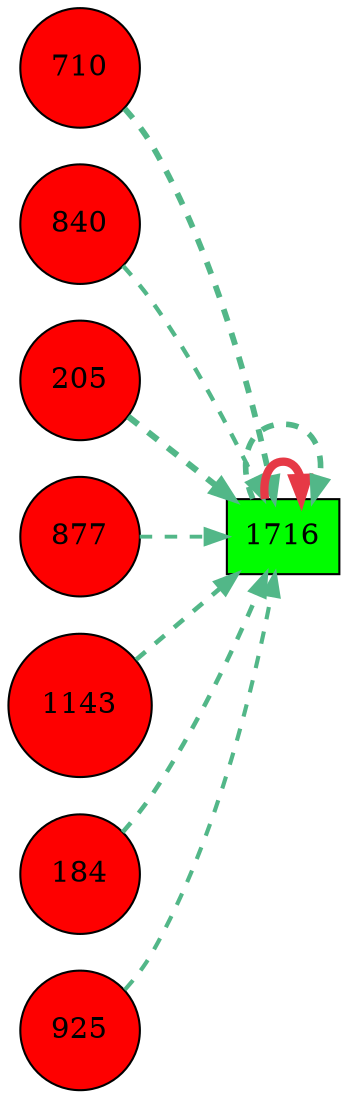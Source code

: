 digraph G{
rankdir=LR;
710 [style=filled, shape=circle, fillcolor="#fe0000", label="710"];
840 [style=filled, shape=circle, fillcolor="#fe0000", label="840"];
205 [style=filled, shape=circle, fillcolor="#fe0000", label="205"];
877 [style=filled, shape=circle, fillcolor="#fe0000", label="877"];
1716 [style=filled, shape=box, fillcolor="#01fd00", label="1716"];
1143 [style=filled, shape=circle, fillcolor="#fe0000", label="1143"];
184 [style=filled, shape=circle, fillcolor="#fe0000", label="184"];
925 [style=filled, shape=circle, fillcolor="#fe0000", label="925"];
1716 -> 1716 [color="#e63946",penwidth=4.00];
205 -> 1716 [color="#52b788",style=dashed,penwidth=3.00];
710 -> 1716 [color="#52b788",style=dashed,penwidth=2.80];
1716 -> 1716 [color="#52b788",style=dashed,penwidth=2.71];
1143 -> 1716 [color="#52b788",style=dashed,penwidth=2.20];
184 -> 1716 [color="#52b788",style=dashed,penwidth=2.18];
840 -> 1716 [color="#52b788",style=dashed,penwidth=2.07];
925 -> 1716 [color="#52b788",style=dashed,penwidth=1.98];
877 -> 1716 [color="#52b788",style=dashed,penwidth=1.84];
}